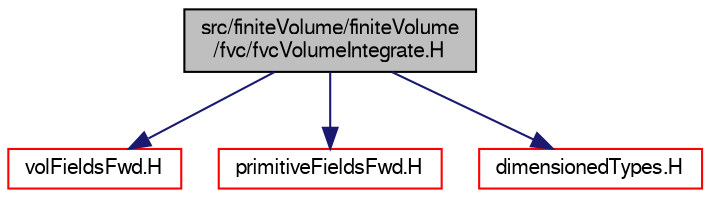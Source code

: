 digraph "src/finiteVolume/finiteVolume/fvc/fvcVolumeIntegrate.H"
{
  bgcolor="transparent";
  edge [fontname="FreeSans",fontsize="10",labelfontname="FreeSans",labelfontsize="10"];
  node [fontname="FreeSans",fontsize="10",shape=record];
  Node1 [label="src/finiteVolume/finiteVolume\l/fvc/fvcVolumeIntegrate.H",height=0.2,width=0.4,color="black", fillcolor="grey75", style="filled" fontcolor="black"];
  Node1 -> Node2 [color="midnightblue",fontsize="10",style="solid",fontname="FreeSans"];
  Node2 [label="volFieldsFwd.H",height=0.2,width=0.4,color="red",URL="$a05179.html"];
  Node1 -> Node3 [color="midnightblue",fontsize="10",style="solid",fontname="FreeSans"];
  Node3 [label="primitiveFieldsFwd.H",height=0.2,width=0.4,color="red",URL="$a07502.html",tooltip="Forward declarations of the specialisations of Field&lt;T&gt; for scalar, vector and tensor. "];
  Node1 -> Node4 [color="midnightblue",fontsize="10",style="solid",fontname="FreeSans"];
  Node4 [label="dimensionedTypes.H",height=0.2,width=0.4,color="red",URL="$a07415.html"];
}

